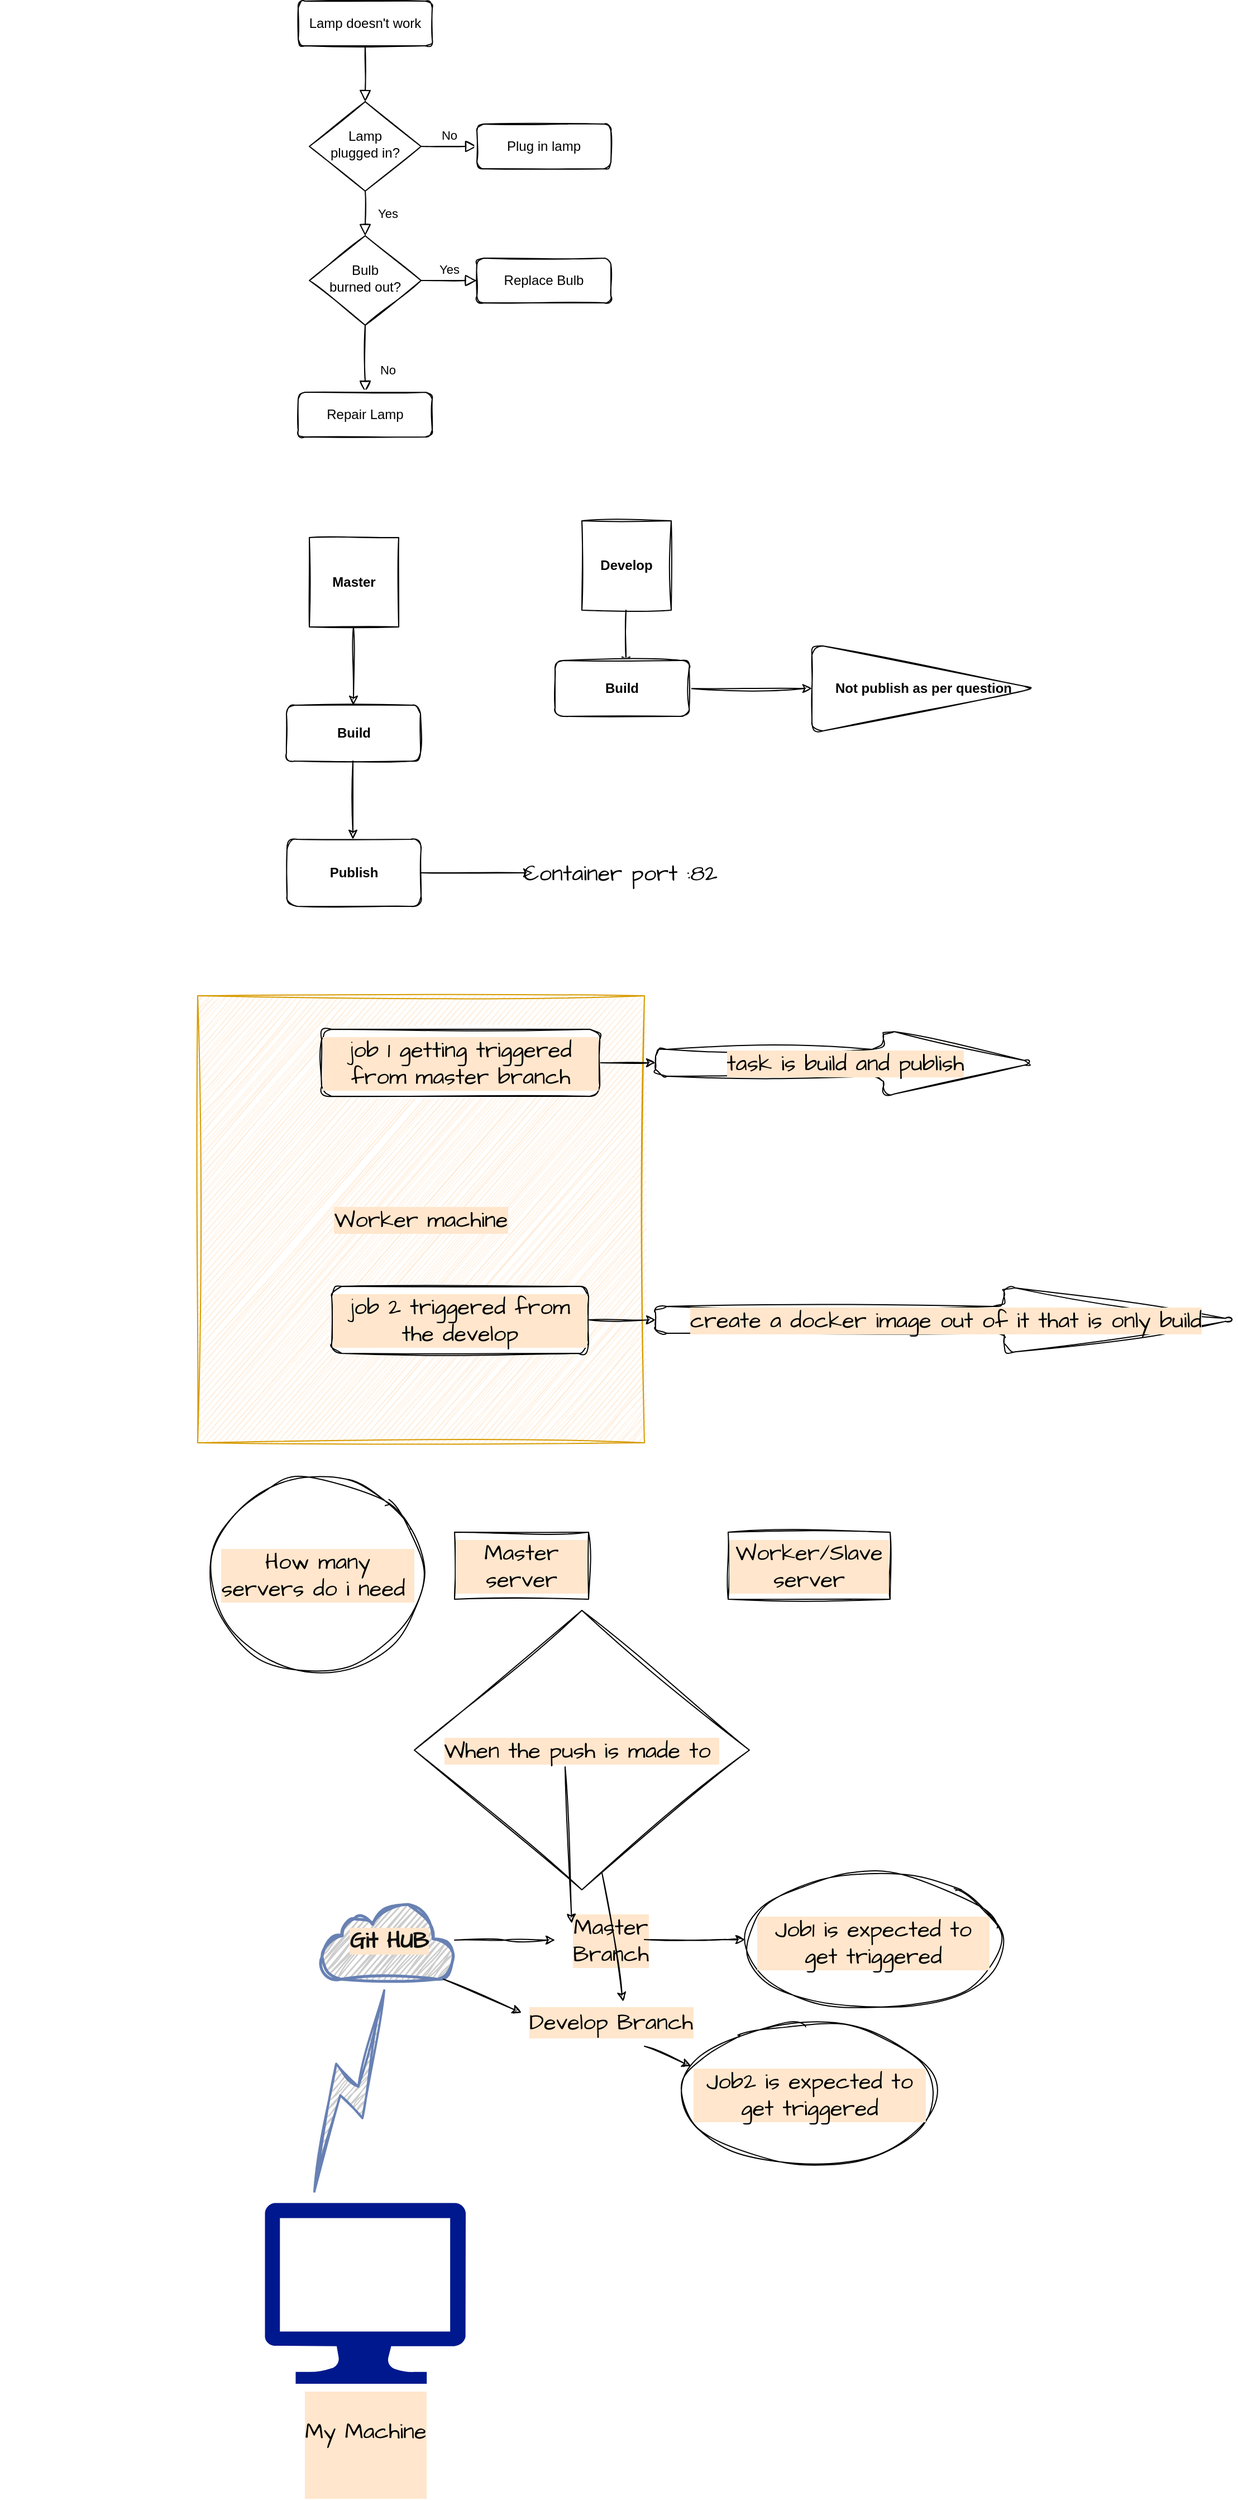 <mxfile version="20.4.0" type="github">
  <diagram id="C5RBs43oDa-KdzZeNtuy" name="Page-1">
    <mxGraphModel dx="1793" dy="500" grid="1" gridSize="10" guides="1" tooltips="1" connect="1" arrows="1" fold="1" page="1" pageScale="1" pageWidth="827" pageHeight="1169" math="0" shadow="0">
      <root>
        <mxCell id="WIyWlLk6GJQsqaUBKTNV-0" />
        <mxCell id="WIyWlLk6GJQsqaUBKTNV-1" parent="WIyWlLk6GJQsqaUBKTNV-0" />
        <mxCell id="WIyWlLk6GJQsqaUBKTNV-2" value="" style="rounded=0;html=1;jettySize=auto;orthogonalLoop=1;fontSize=11;endArrow=block;endFill=0;endSize=8;strokeWidth=1;shadow=0;labelBackgroundColor=none;edgeStyle=orthogonalEdgeStyle;sketch=1;" parent="WIyWlLk6GJQsqaUBKTNV-1" source="WIyWlLk6GJQsqaUBKTNV-3" target="WIyWlLk6GJQsqaUBKTNV-6" edge="1">
          <mxGeometry relative="1" as="geometry" />
        </mxCell>
        <mxCell id="WIyWlLk6GJQsqaUBKTNV-3" value="Lamp doesn&#39;t work" style="rounded=1;whiteSpace=wrap;html=1;fontSize=12;glass=0;strokeWidth=1;shadow=0;sketch=1;" parent="WIyWlLk6GJQsqaUBKTNV-1" vertex="1">
          <mxGeometry x="160" y="80" width="120" height="40" as="geometry" />
        </mxCell>
        <mxCell id="WIyWlLk6GJQsqaUBKTNV-4" value="Yes" style="rounded=0;html=1;jettySize=auto;orthogonalLoop=1;fontSize=11;endArrow=block;endFill=0;endSize=8;strokeWidth=1;shadow=0;labelBackgroundColor=none;edgeStyle=orthogonalEdgeStyle;sketch=1;" parent="WIyWlLk6GJQsqaUBKTNV-1" source="WIyWlLk6GJQsqaUBKTNV-6" target="WIyWlLk6GJQsqaUBKTNV-10" edge="1">
          <mxGeometry y="20" relative="1" as="geometry">
            <mxPoint as="offset" />
          </mxGeometry>
        </mxCell>
        <mxCell id="WIyWlLk6GJQsqaUBKTNV-5" value="No" style="edgeStyle=orthogonalEdgeStyle;rounded=0;html=1;jettySize=auto;orthogonalLoop=1;fontSize=11;endArrow=block;endFill=0;endSize=8;strokeWidth=1;shadow=0;labelBackgroundColor=none;sketch=1;" parent="WIyWlLk6GJQsqaUBKTNV-1" source="WIyWlLk6GJQsqaUBKTNV-6" target="WIyWlLk6GJQsqaUBKTNV-7" edge="1">
          <mxGeometry y="10" relative="1" as="geometry">
            <mxPoint as="offset" />
          </mxGeometry>
        </mxCell>
        <mxCell id="WIyWlLk6GJQsqaUBKTNV-6" value="Lamp&lt;br&gt;plugged in?" style="rhombus;whiteSpace=wrap;html=1;shadow=0;fontFamily=Helvetica;fontSize=12;align=center;strokeWidth=1;spacing=6;spacingTop=-4;sketch=1;" parent="WIyWlLk6GJQsqaUBKTNV-1" vertex="1">
          <mxGeometry x="170" y="170" width="100" height="80" as="geometry" />
        </mxCell>
        <mxCell id="WIyWlLk6GJQsqaUBKTNV-7" value="Plug in lamp" style="rounded=1;whiteSpace=wrap;html=1;fontSize=12;glass=0;strokeWidth=1;shadow=0;sketch=1;" parent="WIyWlLk6GJQsqaUBKTNV-1" vertex="1">
          <mxGeometry x="320" y="190" width="120" height="40" as="geometry" />
        </mxCell>
        <mxCell id="WIyWlLk6GJQsqaUBKTNV-8" value="No" style="rounded=0;html=1;jettySize=auto;orthogonalLoop=1;fontSize=11;endArrow=block;endFill=0;endSize=8;strokeWidth=1;shadow=0;labelBackgroundColor=none;edgeStyle=orthogonalEdgeStyle;sketch=1;" parent="WIyWlLk6GJQsqaUBKTNV-1" source="WIyWlLk6GJQsqaUBKTNV-10" target="WIyWlLk6GJQsqaUBKTNV-11" edge="1">
          <mxGeometry x="0.333" y="20" relative="1" as="geometry">
            <mxPoint as="offset" />
          </mxGeometry>
        </mxCell>
        <mxCell id="WIyWlLk6GJQsqaUBKTNV-9" value="Yes" style="edgeStyle=orthogonalEdgeStyle;rounded=0;html=1;jettySize=auto;orthogonalLoop=1;fontSize=11;endArrow=block;endFill=0;endSize=8;strokeWidth=1;shadow=0;labelBackgroundColor=none;sketch=1;" parent="WIyWlLk6GJQsqaUBKTNV-1" source="WIyWlLk6GJQsqaUBKTNV-10" target="WIyWlLk6GJQsqaUBKTNV-12" edge="1">
          <mxGeometry y="10" relative="1" as="geometry">
            <mxPoint as="offset" />
          </mxGeometry>
        </mxCell>
        <mxCell id="WIyWlLk6GJQsqaUBKTNV-10" value="Bulb&lt;br&gt;burned out?" style="rhombus;whiteSpace=wrap;html=1;shadow=0;fontFamily=Helvetica;fontSize=12;align=center;strokeWidth=1;spacing=6;spacingTop=-4;sketch=1;" parent="WIyWlLk6GJQsqaUBKTNV-1" vertex="1">
          <mxGeometry x="170" y="290" width="100" height="80" as="geometry" />
        </mxCell>
        <mxCell id="WIyWlLk6GJQsqaUBKTNV-11" value="Repair Lamp" style="rounded=1;whiteSpace=wrap;html=1;fontSize=12;glass=0;strokeWidth=1;shadow=0;sketch=1;" parent="WIyWlLk6GJQsqaUBKTNV-1" vertex="1">
          <mxGeometry x="160" y="430" width="120" height="40" as="geometry" />
        </mxCell>
        <mxCell id="WIyWlLk6GJQsqaUBKTNV-12" value="Replace Bulb" style="rounded=1;whiteSpace=wrap;html=1;fontSize=12;glass=0;strokeWidth=1;shadow=0;sketch=1;" parent="WIyWlLk6GJQsqaUBKTNV-1" vertex="1">
          <mxGeometry x="320" y="310" width="120" height="40" as="geometry" />
        </mxCell>
        <mxCell id="PnfdgxERA6DvM7_Lw-g9-0" value="Master" style="whiteSpace=wrap;html=1;aspect=fixed;fontStyle=1;sketch=1;labelBackgroundColor=default;" vertex="1" parent="WIyWlLk6GJQsqaUBKTNV-1">
          <mxGeometry x="170" y="560" width="80" height="80" as="geometry" />
        </mxCell>
        <mxCell id="PnfdgxERA6DvM7_Lw-g9-1" value="" style="endArrow=classic;html=1;rounded=0;sketch=1;" edge="1" parent="WIyWlLk6GJQsqaUBKTNV-1" target="PnfdgxERA6DvM7_Lw-g9-2">
          <mxGeometry width="50" height="50" relative="1" as="geometry">
            <mxPoint x="209.5" y="640" as="sourcePoint" />
            <mxPoint x="209.5" y="740" as="targetPoint" />
          </mxGeometry>
        </mxCell>
        <mxCell id="PnfdgxERA6DvM7_Lw-g9-2" value="Build" style="rounded=1;whiteSpace=wrap;html=1;fontStyle=1;sketch=1;" vertex="1" parent="WIyWlLk6GJQsqaUBKTNV-1">
          <mxGeometry x="149.5" y="710" width="120" height="50" as="geometry" />
        </mxCell>
        <mxCell id="PnfdgxERA6DvM7_Lw-g9-3" value="" style="endArrow=classic;html=1;rounded=0;sketch=1;" edge="1" parent="WIyWlLk6GJQsqaUBKTNV-1">
          <mxGeometry width="50" height="50" relative="1" as="geometry">
            <mxPoint x="209" y="760" as="sourcePoint" />
            <mxPoint x="209" y="830" as="targetPoint" />
          </mxGeometry>
        </mxCell>
        <mxCell id="PnfdgxERA6DvM7_Lw-g9-5" value="Publish" style="rounded=1;whiteSpace=wrap;html=1;fontStyle=1;sketch=1;" vertex="1" parent="WIyWlLk6GJQsqaUBKTNV-1">
          <mxGeometry x="150" y="830" width="120" height="60" as="geometry" />
        </mxCell>
        <mxCell id="PnfdgxERA6DvM7_Lw-g9-6" value="" style="endArrow=classic;html=1;rounded=0;fontStyle=1;sketch=1;" edge="1" parent="WIyWlLk6GJQsqaUBKTNV-1">
          <mxGeometry width="50" height="50" relative="1" as="geometry">
            <mxPoint x="270" y="860" as="sourcePoint" />
            <mxPoint x="370" y="860" as="targetPoint" />
          </mxGeometry>
        </mxCell>
        <mxCell id="PnfdgxERA6DvM7_Lw-g9-7" value="&amp;nbsp; &amp;nbsp; &amp;nbsp; &amp;nbsp; &amp;nbsp; &amp;nbsp; &amp;nbsp; &amp;nbsp; &amp;nbsp;Container port :82&lt;br&gt;" style="text;html=1;align=center;verticalAlign=middle;resizable=0;points=[];autosize=1;strokeColor=none;fillColor=none;fontSize=20;fontFamily=Architects Daughter;" vertex="1" parent="WIyWlLk6GJQsqaUBKTNV-1">
          <mxGeometry x="215" y="840" width="330" height="40" as="geometry" />
        </mxCell>
        <mxCell id="PnfdgxERA6DvM7_Lw-g9-8" value="Develop" style="whiteSpace=wrap;html=1;aspect=fixed;fontStyle=1;sketch=1;labelBackgroundColor=default;" vertex="1" parent="WIyWlLk6GJQsqaUBKTNV-1">
          <mxGeometry x="414" y="545" width="80" height="80" as="geometry" />
        </mxCell>
        <mxCell id="PnfdgxERA6DvM7_Lw-g9-10" value="" style="endArrow=classic;html=1;rounded=0;sketch=1;hachureGap=4;jiggle=2;fontFamily=Architects Daughter;fontSource=https%3A%2F%2Ffonts.googleapis.com%2Fcss%3Ffamily%3DArchitects%2BDaughter;fontSize=16;" edge="1" parent="WIyWlLk6GJQsqaUBKTNV-1">
          <mxGeometry width="50" height="50" relative="1" as="geometry">
            <mxPoint x="453.5" y="625" as="sourcePoint" />
            <mxPoint x="453.5" y="675" as="targetPoint" />
          </mxGeometry>
        </mxCell>
        <mxCell id="PnfdgxERA6DvM7_Lw-g9-13" value="" style="edgeStyle=orthogonalEdgeStyle;rounded=0;sketch=1;hachureGap=4;jiggle=2;orthogonalLoop=1;jettySize=auto;html=1;fontFamily=Architects Daughter;fontSource=https%3A%2F%2Ffonts.googleapis.com%2Fcss%3Ffamily%3DArchitects%2BDaughter;fontSize=16;" edge="1" parent="WIyWlLk6GJQsqaUBKTNV-1" source="PnfdgxERA6DvM7_Lw-g9-11" target="PnfdgxERA6DvM7_Lw-g9-12">
          <mxGeometry relative="1" as="geometry" />
        </mxCell>
        <mxCell id="PnfdgxERA6DvM7_Lw-g9-11" value="Build" style="rounded=1;whiteSpace=wrap;html=1;fontStyle=1;sketch=1;" vertex="1" parent="WIyWlLk6GJQsqaUBKTNV-1">
          <mxGeometry x="390" y="670" width="120" height="50" as="geometry" />
        </mxCell>
        <mxCell id="PnfdgxERA6DvM7_Lw-g9-12" value="Not publish as per question" style="triangle;whiteSpace=wrap;html=1;rounded=1;fontStyle=1;sketch=1;" vertex="1" parent="WIyWlLk6GJQsqaUBKTNV-1">
          <mxGeometry x="620" y="655" width="200" height="80" as="geometry" />
        </mxCell>
        <mxCell id="PnfdgxERA6DvM7_Lw-g9-14" value="Worker machine" style="whiteSpace=wrap;html=1;aspect=fixed;labelBackgroundColor=#FFE6CC;sketch=1;hachureGap=4;jiggle=2;fontFamily=Architects Daughter;fontSource=https%3A%2F%2Ffonts.googleapis.com%2Fcss%3Ffamily%3DArchitects%2BDaughter;fontSize=20;fillColor=#ffe6cc;strokeColor=#d79b00;" vertex="1" parent="WIyWlLk6GJQsqaUBKTNV-1">
          <mxGeometry x="70" y="970" width="400" height="400" as="geometry" />
        </mxCell>
        <mxCell id="PnfdgxERA6DvM7_Lw-g9-18" value="" style="edgeStyle=orthogonalEdgeStyle;rounded=0;sketch=1;hachureGap=4;jiggle=2;orthogonalLoop=1;jettySize=auto;html=1;fontFamily=Architects Daughter;fontSource=https%3A%2F%2Ffonts.googleapis.com%2Fcss%3Ffamily%3DArchitects%2BDaughter;fontSize=16;" edge="1" parent="WIyWlLk6GJQsqaUBKTNV-1" source="PnfdgxERA6DvM7_Lw-g9-15" target="PnfdgxERA6DvM7_Lw-g9-17">
          <mxGeometry relative="1" as="geometry" />
        </mxCell>
        <mxCell id="PnfdgxERA6DvM7_Lw-g9-15" value="job 1 getting triggered from master branch" style="rounded=1;whiteSpace=wrap;html=1;labelBackgroundColor=#FFE6CC;sketch=1;hachureGap=4;jiggle=2;fontFamily=Architects Daughter;fontSource=https%3A%2F%2Ffonts.googleapis.com%2Fcss%3Ffamily%3DArchitects%2BDaughter;fontSize=20;" vertex="1" parent="WIyWlLk6GJQsqaUBKTNV-1">
          <mxGeometry x="181" y="1000" width="249" height="60" as="geometry" />
        </mxCell>
        <mxCell id="PnfdgxERA6DvM7_Lw-g9-20" value="" style="edgeStyle=orthogonalEdgeStyle;rounded=0;sketch=1;hachureGap=4;jiggle=2;orthogonalLoop=1;jettySize=auto;html=1;fontFamily=Architects Daughter;fontSource=https%3A%2F%2Ffonts.googleapis.com%2Fcss%3Ffamily%3DArchitects%2BDaughter;fontSize=16;" edge="1" parent="WIyWlLk6GJQsqaUBKTNV-1" source="PnfdgxERA6DvM7_Lw-g9-16" target="PnfdgxERA6DvM7_Lw-g9-19">
          <mxGeometry relative="1" as="geometry" />
        </mxCell>
        <mxCell id="PnfdgxERA6DvM7_Lw-g9-16" value="job 2 triggered from the develop" style="rounded=1;whiteSpace=wrap;html=1;labelBackgroundColor=#FFE6CC;sketch=1;hachureGap=4;jiggle=2;fontFamily=Architects Daughter;fontSource=https%3A%2F%2Ffonts.googleapis.com%2Fcss%3Ffamily%3DArchitects%2BDaughter;fontSize=20;" vertex="1" parent="WIyWlLk6GJQsqaUBKTNV-1">
          <mxGeometry x="190" y="1230" width="230" height="60" as="geometry" />
        </mxCell>
        <mxCell id="PnfdgxERA6DvM7_Lw-g9-17" value="task is build and publish" style="shape=singleArrow;whiteSpace=wrap;html=1;arrowWidth=0.4;arrowSize=0.4;fontSize=20;fontFamily=Architects Daughter;rounded=1;labelBackgroundColor=#FFE6CC;sketch=1;hachureGap=4;jiggle=2;fontSource=https%3A%2F%2Ffonts.googleapis.com%2Fcss%3Ffamily%3DArchitects%2BDaughter;" vertex="1" parent="WIyWlLk6GJQsqaUBKTNV-1">
          <mxGeometry x="480" y="1000" width="340" height="60" as="geometry" />
        </mxCell>
        <mxCell id="PnfdgxERA6DvM7_Lw-g9-19" value="create a docker image out of it that is only build" style="shape=singleArrow;whiteSpace=wrap;html=1;arrowWidth=0.4;arrowSize=0.4;fontSize=20;fontFamily=Architects Daughter;rounded=1;labelBackgroundColor=#FFE6CC;sketch=1;hachureGap=4;jiggle=2;fontSource=https%3A%2F%2Ffonts.googleapis.com%2Fcss%3Ffamily%3DArchitects%2BDaughter;" vertex="1" parent="WIyWlLk6GJQsqaUBKTNV-1">
          <mxGeometry x="480" y="1230" width="520" height="60" as="geometry" />
        </mxCell>
        <mxCell id="PnfdgxERA6DvM7_Lw-g9-23" value="How many servers do i need&amp;nbsp;" style="ellipse;whiteSpace=wrap;html=1;aspect=fixed;labelBackgroundColor=#FFE6CC;sketch=1;hachureGap=4;jiggle=2;fontFamily=Architects Daughter;fontSource=https%3A%2F%2Ffonts.googleapis.com%2Fcss%3Ffamily%3DArchitects%2BDaughter;fontSize=20;" vertex="1" parent="WIyWlLk6GJQsqaUBKTNV-1">
          <mxGeometry x="90" y="1400" width="175" height="175" as="geometry" />
        </mxCell>
        <mxCell id="PnfdgxERA6DvM7_Lw-g9-24" value="Master server" style="rounded=0;whiteSpace=wrap;html=1;labelBackgroundColor=#FFE6CC;sketch=1;hachureGap=4;jiggle=2;fontFamily=Architects Daughter;fontSource=https%3A%2F%2Ffonts.googleapis.com%2Fcss%3Ffamily%3DArchitects%2BDaughter;fontSize=20;" vertex="1" parent="WIyWlLk6GJQsqaUBKTNV-1">
          <mxGeometry x="300" y="1450" width="120" height="60" as="geometry" />
        </mxCell>
        <mxCell id="PnfdgxERA6DvM7_Lw-g9-25" value="Worker/Slave server" style="rounded=0;whiteSpace=wrap;html=1;labelBackgroundColor=#FFE6CC;sketch=1;hachureGap=4;jiggle=2;fontFamily=Architects Daughter;fontSource=https%3A%2F%2Ffonts.googleapis.com%2Fcss%3Ffamily%3DArchitects%2BDaughter;fontSize=20;" vertex="1" parent="WIyWlLk6GJQsqaUBKTNV-1">
          <mxGeometry x="545" y="1450" width="145" height="60" as="geometry" />
        </mxCell>
        <mxCell id="PnfdgxERA6DvM7_Lw-g9-26" value="&#xa;&lt;span style=&quot;color: rgb(0, 0, 0); font-family: &amp;quot;Architects Daughter&amp;quot;; font-size: 20px; font-style: normal; font-variant-ligatures: normal; font-variant-caps: normal; font-weight: 400; letter-spacing: normal; orphans: 2; text-align: center; text-indent: 0px; text-transform: none; widows: 2; word-spacing: 0px; -webkit-text-stroke-width: 0px; background-color: rgb(255, 230, 204); text-decoration-thickness: initial; text-decoration-style: initial; text-decoration-color: initial; float: none; display: inline !important;&quot;&gt;My Machine&lt;/span&gt;&#xa;&#xa;" style="sketch=0;aspect=fixed;pointerEvents=1;shadow=0;dashed=0;html=1;strokeColor=none;labelPosition=center;verticalLabelPosition=bottom;verticalAlign=top;align=center;fillColor=#00188D;shape=mxgraph.azure.computer;labelBackgroundColor=#FFE6CC;hachureGap=4;jiggle=2;fontFamily=Architects Daughter;fontSource=https%3A%2F%2Ffonts.googleapis.com%2Fcss%3Ffamily%3DArchitects%2BDaughter;fontSize=20;" vertex="1" parent="WIyWlLk6GJQsqaUBKTNV-1">
          <mxGeometry x="130" y="2050" width="180" height="162" as="geometry" />
        </mxCell>
        <mxCell id="PnfdgxERA6DvM7_Lw-g9-30" value="" style="edgeStyle=orthogonalEdgeStyle;rounded=0;sketch=1;hachureGap=4;jiggle=2;orthogonalLoop=1;jettySize=auto;html=1;fontFamily=Architects Daughter;fontSource=https%3A%2F%2Ffonts.googleapis.com%2Fcss%3Ffamily%3DArchitects%2BDaughter;fontSize=16;fontColor=#0F0F0F;" edge="1" parent="WIyWlLk6GJQsqaUBKTNV-1" source="PnfdgxERA6DvM7_Lw-g9-27">
          <mxGeometry relative="1" as="geometry">
            <mxPoint x="390" y="1815" as="targetPoint" />
          </mxGeometry>
        </mxCell>
        <mxCell id="PnfdgxERA6DvM7_Lw-g9-27" value="&lt;b&gt;&lt;font color=&quot;#0f0f0f&quot;&gt;Git HUB&lt;/font&gt;&lt;/b&gt;" style="html=1;outlineConnect=0;fillColor=#CCCCCC;strokeColor=#6881B3;gradientColor=none;gradientDirection=north;strokeWidth=2;shape=mxgraph.networks.cloud;fontColor=#ffffff;labelBackgroundColor=#FFE6CC;sketch=1;hachureGap=4;jiggle=2;fontFamily=Architects Daughter;fontSource=https%3A%2F%2Ffonts.googleapis.com%2Fcss%3Ffamily%3DArchitects%2BDaughter;fontSize=20;" vertex="1" parent="WIyWlLk6GJQsqaUBKTNV-1">
          <mxGeometry x="181" y="1780" width="119" height="70" as="geometry" />
        </mxCell>
        <mxCell id="PnfdgxERA6DvM7_Lw-g9-28" value="" style="html=1;outlineConnect=0;fillColor=#CCCCCC;strokeColor=#6881B3;gradientColor=none;gradientDirection=north;strokeWidth=2;shape=mxgraph.networks.comm_link_edge;html=1;rounded=0;sketch=1;hachureGap=4;jiggle=2;fontFamily=Architects Daughter;fontSource=https%3A%2F%2Ffonts.googleapis.com%2Fcss%3Ffamily%3DArchitects%2BDaughter;fontSize=16;entryX=0.5;entryY=1;entryDx=0;entryDy=0;entryPerimeter=0;" edge="1" parent="WIyWlLk6GJQsqaUBKTNV-1" target="PnfdgxERA6DvM7_Lw-g9-27">
          <mxGeometry width="100" height="100" relative="1" as="geometry">
            <mxPoint x="171" y="2050" as="sourcePoint" />
            <mxPoint x="271" y="1950" as="targetPoint" />
            <Array as="points">
              <mxPoint x="-89" y="1900" />
            </Array>
          </mxGeometry>
        </mxCell>
        <mxCell id="PnfdgxERA6DvM7_Lw-g9-31" value="&lt;span style=&quot;color: rgb(0, 0, 0); font-family: &amp;quot;Architects Daughter&amp;quot;; font-size: 20px; font-style: normal; font-variant-ligatures: normal; font-variant-caps: normal; font-weight: 400; letter-spacing: normal; orphans: 2; text-align: center; text-indent: 0px; text-transform: none; widows: 2; word-spacing: 0px; -webkit-text-stroke-width: 0px; background-color: rgb(255, 230, 204); text-decoration-thickness: initial; text-decoration-style: initial; text-decoration-color: initial; float: none; display: inline !important;&quot;&gt;Develop Branch&lt;/span&gt;" style="text;whiteSpace=wrap;html=1;fontSize=20;fontFamily=Architects Daughter;fontColor=#000000;" vertex="1" parent="WIyWlLk6GJQsqaUBKTNV-1">
          <mxGeometry x="365" y="1870" width="180" height="50" as="geometry" />
        </mxCell>
        <mxCell id="PnfdgxERA6DvM7_Lw-g9-34" value="" style="endArrow=classic;html=1;rounded=0;sketch=1;hachureGap=4;jiggle=2;fontFamily=Architects Daughter;fontSource=https%3A%2F%2Ffonts.googleapis.com%2Fcss%3Ffamily%3DArchitects%2BDaughter;fontSize=16;fontColor=#000000;" edge="1" parent="WIyWlLk6GJQsqaUBKTNV-1">
          <mxGeometry width="50" height="50" relative="1" as="geometry">
            <mxPoint x="290" y="1850" as="sourcePoint" />
            <mxPoint x="360" y="1880" as="targetPoint" />
          </mxGeometry>
        </mxCell>
        <mxCell id="PnfdgxERA6DvM7_Lw-g9-35" value="Master Branch" style="text;html=1;strokeColor=none;fillColor=none;align=center;verticalAlign=middle;whiteSpace=wrap;rounded=0;labelBackgroundColor=#FFE6CC;sketch=1;hachureGap=4;jiggle=2;fontFamily=Architects Daughter;fontSource=https%3A%2F%2Ffonts.googleapis.com%2Fcss%3Ffamily%3DArchitects%2BDaughter;fontSize=20;fontColor=#000000;" vertex="1" parent="WIyWlLk6GJQsqaUBKTNV-1">
          <mxGeometry x="410" y="1800" width="60" height="30" as="geometry" />
        </mxCell>
        <mxCell id="PnfdgxERA6DvM7_Lw-g9-36" value="Job1 is expected to get triggered" style="ellipse;whiteSpace=wrap;html=1;labelBackgroundColor=#FFE6CC;sketch=1;hachureGap=4;jiggle=2;fontFamily=Architects Daughter;fontSource=https%3A%2F%2Ffonts.googleapis.com%2Fcss%3Ffamily%3DArchitects%2BDaughter;fontSize=20;fontColor=#000000;" vertex="1" parent="WIyWlLk6GJQsqaUBKTNV-1">
          <mxGeometry x="570" y="1754" width="210" height="125" as="geometry" />
        </mxCell>
        <mxCell id="PnfdgxERA6DvM7_Lw-g9-37" value="" style="edgeStyle=orthogonalEdgeStyle;rounded=0;sketch=1;hachureGap=4;jiggle=2;orthogonalLoop=1;jettySize=auto;html=1;fontFamily=Architects Daughter;fontSource=https%3A%2F%2Ffonts.googleapis.com%2Fcss%3Ffamily%3DArchitects%2BDaughter;fontSize=16;fontColor=#0F0F0F;" edge="1" parent="WIyWlLk6GJQsqaUBKTNV-1">
          <mxGeometry relative="1" as="geometry">
            <mxPoint x="470" y="1814.5" as="sourcePoint" />
            <mxPoint x="560" y="1814.5" as="targetPoint" />
            <Array as="points">
              <mxPoint x="540" y="1814.5" />
              <mxPoint x="540" y="1814.5" />
            </Array>
          </mxGeometry>
        </mxCell>
        <mxCell id="PnfdgxERA6DvM7_Lw-g9-38" value="Job2 is expected to get triggered" style="ellipse;whiteSpace=wrap;html=1;labelBackgroundColor=#FFE6CC;sketch=1;hachureGap=4;jiggle=2;fontFamily=Architects Daughter;fontSource=https%3A%2F%2Ffonts.googleapis.com%2Fcss%3Ffamily%3DArchitects%2BDaughter;fontSize=20;fontColor=#000000;" vertex="1" parent="WIyWlLk6GJQsqaUBKTNV-1">
          <mxGeometry x="512.5" y="1890" width="210" height="125" as="geometry" />
        </mxCell>
        <mxCell id="PnfdgxERA6DvM7_Lw-g9-39" value="" style="endArrow=classic;html=1;rounded=0;sketch=1;hachureGap=4;jiggle=2;fontFamily=Architects Daughter;fontSource=https%3A%2F%2Ffonts.googleapis.com%2Fcss%3Ffamily%3DArchitects%2BDaughter;fontSize=16;fontColor=#000000;" edge="1" parent="WIyWlLk6GJQsqaUBKTNV-1">
          <mxGeometry width="50" height="50" relative="1" as="geometry">
            <mxPoint x="470" y="1910" as="sourcePoint" />
            <mxPoint x="512" y="1928" as="targetPoint" />
          </mxGeometry>
        </mxCell>
        <mxCell id="PnfdgxERA6DvM7_Lw-g9-41" value="When the push is made to&amp;nbsp;" style="rhombus;whiteSpace=wrap;html=1;labelBackgroundColor=#FFE6CC;sketch=1;hachureGap=4;jiggle=2;fontFamily=Architects Daughter;fontSource=https%3A%2F%2Ffonts.googleapis.com%2Fcss%3Ffamily%3DArchitects%2BDaughter;fontSize=20;fontColor=#000000;" vertex="1" parent="WIyWlLk6GJQsqaUBKTNV-1">
          <mxGeometry x="264" y="1520" width="300" height="250" as="geometry" />
        </mxCell>
        <mxCell id="PnfdgxERA6DvM7_Lw-g9-44" value="" style="endArrow=classic;html=1;rounded=0;sketch=1;hachureGap=4;jiggle=2;fontFamily=Architects Daughter;fontSource=https%3A%2F%2Ffonts.googleapis.com%2Fcss%3Ffamily%3DArchitects%2BDaughter;fontSize=16;fontColor=#000000;exitX=0.45;exitY=0.56;exitDx=0;exitDy=0;exitPerimeter=0;" edge="1" parent="WIyWlLk6GJQsqaUBKTNV-1" source="PnfdgxERA6DvM7_Lw-g9-41">
          <mxGeometry width="50" height="50" relative="1" as="geometry">
            <mxPoint x="355" y="1850" as="sourcePoint" />
            <mxPoint x="405" y="1800" as="targetPoint" />
          </mxGeometry>
        </mxCell>
        <mxCell id="PnfdgxERA6DvM7_Lw-g9-45" value="" style="endArrow=classic;html=1;rounded=0;sketch=1;hachureGap=4;jiggle=2;fontFamily=Architects Daughter;fontSource=https%3A%2F%2Ffonts.googleapis.com%2Fcss%3Ffamily%3DArchitects%2BDaughter;fontSize=16;fontColor=#000000;" edge="1" parent="WIyWlLk6GJQsqaUBKTNV-1" source="PnfdgxERA6DvM7_Lw-g9-41" target="PnfdgxERA6DvM7_Lw-g9-31">
          <mxGeometry width="50" height="50" relative="1" as="geometry">
            <mxPoint x="520" y="1800" as="sourcePoint" />
            <mxPoint x="480" y="1820" as="targetPoint" />
          </mxGeometry>
        </mxCell>
      </root>
    </mxGraphModel>
  </diagram>
</mxfile>
